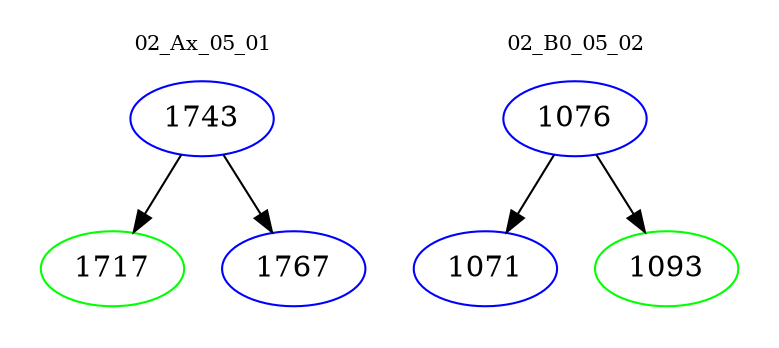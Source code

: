 digraph{
subgraph cluster_0 {
color = white
label = "02_Ax_05_01";
fontsize=10;
T0_1743 [label="1743", color="blue"]
T0_1743 -> T0_1717 [color="black"]
T0_1717 [label="1717", color="green"]
T0_1743 -> T0_1767 [color="black"]
T0_1767 [label="1767", color="blue"]
}
subgraph cluster_1 {
color = white
label = "02_B0_05_02";
fontsize=10;
T1_1076 [label="1076", color="blue"]
T1_1076 -> T1_1071 [color="black"]
T1_1071 [label="1071", color="blue"]
T1_1076 -> T1_1093 [color="black"]
T1_1093 [label="1093", color="green"]
}
}
